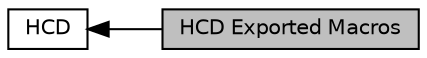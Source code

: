digraph "HCD Exported Macros"
{
  edge [fontname="Helvetica",fontsize="10",labelfontname="Helvetica",labelfontsize="10"];
  node [fontname="Helvetica",fontsize="10",shape=record];
  rankdir=LR;
  Node1 [label="HCD",height=0.2,width=0.4,color="black", fillcolor="white", style="filled",URL="$group___h_c_d.html",tooltip="HCD HAL module driver. "];
  Node0 [label="HCD Exported Macros",height=0.2,width=0.4,color="black", fillcolor="grey75", style="filled", fontcolor="black"];
  Node1->Node0 [shape=plaintext, dir="back", style="solid"];
}

